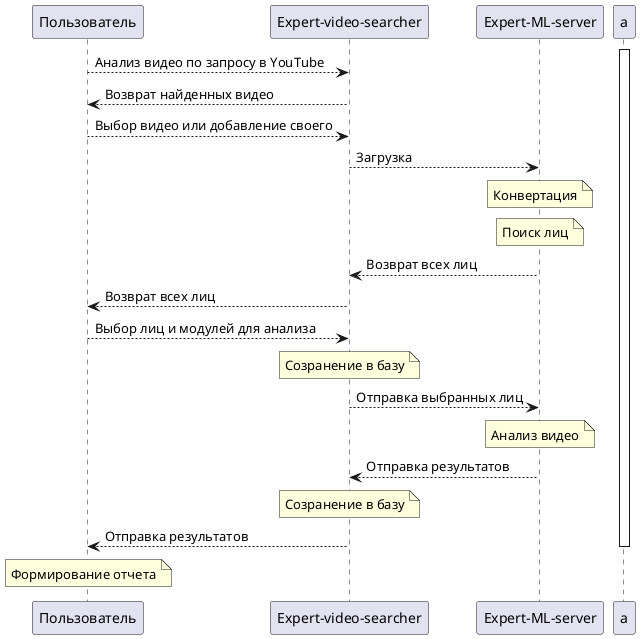 @startuml
participant Пользователь as f
participant "Expert-video-searcher" as b
participant "Expert-ML-server" as m
' participant

activate a
f --> b: Анализ видео по запросу в YouTube
b --> f: Возврат найденных видео
f --> b: Выбор видео или добавление своего
b --> m: Загрузка
note over m: Конвертация
note over m: Поиск лиц
m --> b: Возврат всех лиц
b --> f: Возврат всех лиц
f --> b: Выбор лиц и модулей для анализа
note over b: Созранение в базу
b --> m: Отправка выбранных лиц
note over m: Анализ видео
m --> b: Отправка результатов
note over b: Созранение в базу
b --> f: Отправка результатов
note over f: Формирование отчета
deactivate a
@enduml